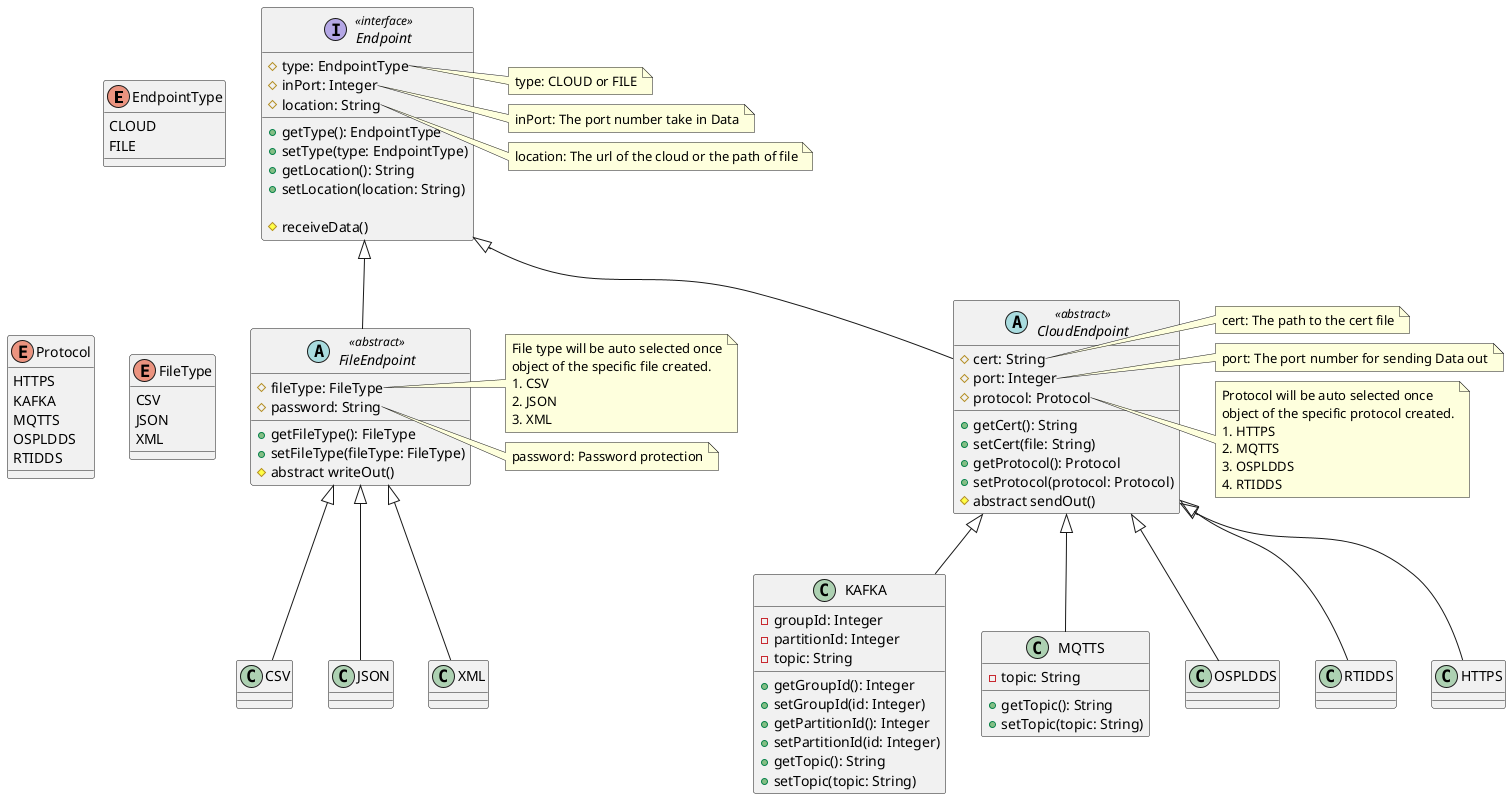 @startuml Endpoint
together {
    enum EndpointType {
        CLOUD
        FILE
    }

    interface Endpoint <<interface>> {
        # type: EndpointType
        # inPort: Integer
        # location: String

        + getType(): EndpointType
        + setType(type: EndpointType)
        + getLocation(): String
        + setLocation(location: String)

        # receiveData()
    }
    note right of Endpoint::type {
        type: CLOUD or FILE
    }
    note right of Endpoint::inPort {
        inPort: The port number take in Data
    }
    note right of Endpoint::location {
        location: The url of the cloud or the path of file
    }
}

together {
    enum Protocol {
        HTTPS
        KAFKA
        MQTTS
        OSPLDDS
        RTIDDS
    }
    abstract CloudEndpoint <<abstract>> {
        # cert: String
        # port: Integer
        # protocol: Protocol

        + getCert(): String
        + setCert(file: String)
        + getProtocol(): Protocol
        + setProtocol(protocol: Protocol)
        # abstract sendOut()
    }
    note right of CloudEndpoint::cert {
        cert: The path to the cert file
    }
    note right of CloudEndpoint::port {
        port: The port number for sending Data out
    }
    note right of CloudEndpoint::protocol {
        Protocol will be auto selected once
        object of the specific protocol created.
        # HTTPS
        # MQTTS
        # OSPLDDS
        # RTIDDS
    }
    Endpoint <|-- CloudEndpoint
    
    CloudEndpoint <|-- HTTPS
    class KAFKA {
        - groupId: Integer
        - partitionId: Integer
        - topic: String

        + getGroupId(): Integer
        + setGroupId(id: Integer)
        + getPartitionId(): Integer
        + setPartitionId(id: Integer)
        + getTopic(): String
        + setTopic(topic: String)
    }
    CloudEndpoint <|-- KAFKA
    class MQTTS {
        - topic: String

        + getTopic(): String
        + setTopic(topic: String)
    }
    CloudEndpoint <|-- MQTTS
    CloudEndpoint <|-- OSPLDDS
    CloudEndpoint <|-- RTIDDS

together {
    enum FileType {
        CSV
        JSON
        XML
    }
    abstract FileEndpoint <<abstract>> {
        # fileType: FileType
        # password: String

        + getFileType(): FileType
        + setFileType(fileType: FileType)
        # abstract writeOut()
    }
    note right of FileEndpoint::fileType {
        File type will be auto selected once
        object of the specific file created.
        # CSV
        # JSON
        # XML
    }
    note right of FileEndpoint::password {
        password: Password protection
    }
    Endpoint <|-- FileEndpoint
    FileEndpoint <|-- CSV
    FileEndpoint <|-- JSON
    FileEndpoint <|-- XML
}
@enduml